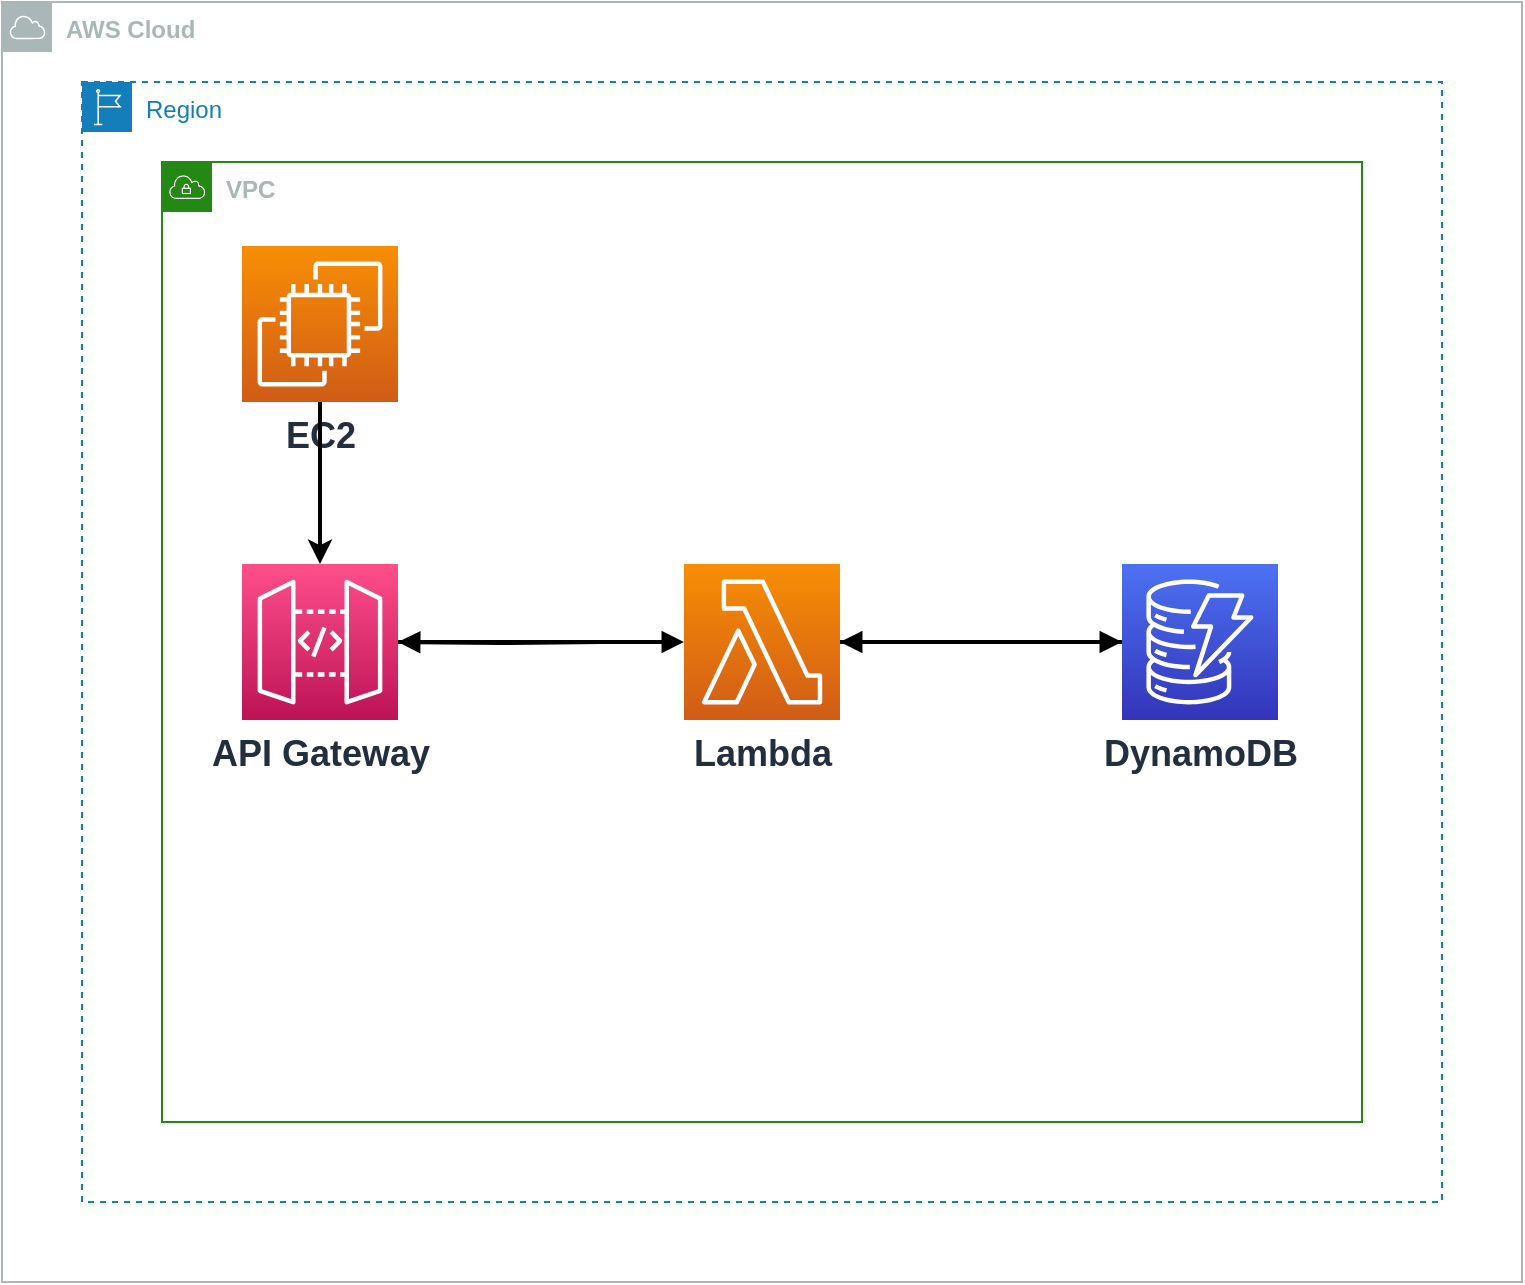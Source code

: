 <mxfile>
    <diagram id="2sM-zzemL_MheGNAauBM" name="ページ1">
        <mxGraphModel dx="1040" dy="1074" grid="1" gridSize="10" guides="1" tooltips="1" connect="1" arrows="1" fold="1" page="1" pageScale="1" pageWidth="827" pageHeight="1169" math="0" shadow="0">
            <root>
                <mxCell id="0"/>
                <mxCell id="1" parent="0"/>
                <mxCell id="2" value="AWS Cloud" style="sketch=0;outlineConnect=0;gradientColor=none;html=1;whiteSpace=wrap;fontSize=12;fontStyle=1;shape=mxgraph.aws4.group;grIcon=mxgraph.aws4.group_aws_cloud;strokeColor=#AAB7B8;fillColor=none;verticalAlign=top;align=left;spacingLeft=30;fontColor=#AAB7B8;dashed=0;" parent="1" vertex="1">
                    <mxGeometry x="40" y="40" width="760" height="640" as="geometry"/>
                </mxCell>
                <mxCell id="4" value="VPC" style="points=[[0,0],[0.25,0],[0.5,0],[0.75,0],[1,0],[1,0.25],[1,0.5],[1,0.75],[1,1],[0.75,1],[0.5,1],[0.25,1],[0,1],[0,0.75],[0,0.5],[0,0.25]];outlineConnect=0;gradientColor=none;html=1;whiteSpace=wrap;fontSize=12;fontStyle=0;container=1;pointerEvents=0;collapsible=0;recursiveResize=0;shape=mxgraph.aws4.group;grIcon=mxgraph.aws4.group_vpc;strokeColor=#248814;fillColor=none;verticalAlign=top;align=left;spacingLeft=30;fontColor=#AAB7B8;dashed=0;" parent="1" vertex="1">
                    <mxGeometry x="120" y="120" width="600" height="480" as="geometry"/>
                </mxCell>
                <mxCell id="17" value="Region" style="points=[[0,0],[0.25,0],[0.5,0],[0.75,0],[1,0],[1,0.25],[1,0.5],[1,0.75],[1,1],[0.75,1],[0.5,1],[0.25,1],[0,1],[0,0.75],[0,0.5],[0,0.25]];outlineConnect=0;gradientColor=none;html=1;whiteSpace=wrap;fontSize=12;fontStyle=0;container=1;pointerEvents=0;collapsible=0;recursiveResize=0;shape=mxgraph.aws4.group;grIcon=mxgraph.aws4.group_region;strokeColor=#147EBA;fillColor=none;verticalAlign=top;align=left;spacingLeft=30;fontColor=#147EBA;dashed=1;" parent="1" vertex="1">
                    <mxGeometry x="80" y="80" width="680" height="560" as="geometry"/>
                </mxCell>
                <mxCell id="18" value="VPC" style="points=[[0,0],[0.25,0],[0.5,0],[0.75,0],[1,0],[1,0.25],[1,0.5],[1,0.75],[1,1],[0.75,1],[0.5,1],[0.25,1],[0,1],[0,0.75],[0,0.5],[0,0.25]];outlineConnect=0;gradientColor=none;html=1;whiteSpace=wrap;fontSize=12;fontStyle=1;container=1;pointerEvents=0;collapsible=0;recursiveResize=0;shape=mxgraph.aws4.group;grIcon=mxgraph.aws4.group_vpc;strokeColor=#248814;fillColor=none;verticalAlign=top;align=left;spacingLeft=30;fontColor=#AAB7B8;dashed=0;" parent="17" vertex="1">
                    <mxGeometry x="40" y="40" width="600" height="480" as="geometry"/>
                </mxCell>
                <mxCell id="35" value="EC2" style="sketch=0;points=[[0,0,0],[0.25,0,0],[0.5,0,0],[0.75,0,0],[1,0,0],[0,1,0],[0.25,1,0],[0.5,1,0],[0.75,1,0],[1,1,0],[0,0.25,0],[0,0.5,0],[0,0.75,0],[1,0.25,0],[1,0.5,0],[1,0.75,0]];outlineConnect=0;fontColor=#232F3E;gradientColor=#F78E04;gradientDirection=north;fillColor=#D05C17;strokeColor=#ffffff;dashed=0;verticalLabelPosition=bottom;verticalAlign=top;align=center;html=1;fontSize=18;fontStyle=1;aspect=fixed;shape=mxgraph.aws4.resourceIcon;resIcon=mxgraph.aws4.ec2;" parent="18" vertex="1">
                    <mxGeometry x="40" y="42" width="78" height="78" as="geometry"/>
                </mxCell>
                <mxCell id="36" value="&lt;b&gt;&lt;font style=&quot;font-size: 18px;&quot;&gt;API Gateway&lt;/font&gt;&lt;/b&gt;" style="sketch=0;points=[[0,0,0],[0.25,0,0],[0.5,0,0],[0.75,0,0],[1,0,0],[0,1,0],[0.25,1,0],[0.5,1,0],[0.75,1,0],[1,1,0],[0,0.25,0],[0,0.5,0],[0,0.75,0],[1,0.25,0],[1,0.5,0],[1,0.75,0]];outlineConnect=0;fontColor=#232F3E;gradientColor=#FF4F8B;gradientDirection=north;fillColor=#BC1356;strokeColor=#ffffff;dashed=0;verticalLabelPosition=bottom;verticalAlign=top;align=center;html=1;fontSize=12;fontStyle=0;aspect=fixed;shape=mxgraph.aws4.resourceIcon;resIcon=mxgraph.aws4.api_gateway;" parent="18" vertex="1">
                    <mxGeometry x="40" y="201" width="78" height="78" as="geometry"/>
                </mxCell>
                <mxCell id="37" value="&lt;b&gt;&lt;font style=&quot;font-size: 18px;&quot;&gt;DynamoDB&lt;/font&gt;&lt;/b&gt;" style="sketch=0;points=[[0,0,0],[0.25,0,0],[0.5,0,0],[0.75,0,0],[1,0,0],[0,1,0],[0.25,1,0],[0.5,1,0],[0.75,1,0],[1,1,0],[0,0.25,0],[0,0.5,0],[0,0.75,0],[1,0.25,0],[1,0.5,0],[1,0.75,0]];outlineConnect=0;fontColor=#232F3E;gradientColor=#4D72F3;gradientDirection=north;fillColor=#3334B9;strokeColor=#ffffff;dashed=0;verticalLabelPosition=bottom;verticalAlign=top;align=center;html=1;fontSize=12;fontStyle=0;aspect=fixed;shape=mxgraph.aws4.resourceIcon;resIcon=mxgraph.aws4.dynamodb;" parent="18" vertex="1">
                    <mxGeometry x="480" y="201" width="78" height="78" as="geometry"/>
                </mxCell>
                <mxCell id="38" value="&lt;font style=&quot;font-size: 18px;&quot;&gt;Lambda&lt;/font&gt;" style="sketch=0;points=[[0,0,0],[0.25,0,0],[0.5,0,0],[0.75,0,0],[1,0,0],[0,1,0],[0.25,1,0],[0.5,1,0],[0.75,1,0],[1,1,0],[0,0.25,0],[0,0.5,0],[0,0.75,0],[1,0.25,0],[1,0.5,0],[1,0.75,0]];outlineConnect=0;fontColor=#232F3E;gradientColor=#F78E04;gradientDirection=north;fillColor=#D05C17;strokeColor=#ffffff;dashed=0;verticalLabelPosition=bottom;verticalAlign=top;align=center;html=1;fontSize=12;fontStyle=1;aspect=fixed;shape=mxgraph.aws4.resourceIcon;resIcon=mxgraph.aws4.lambda;" parent="18" vertex="1">
                    <mxGeometry x="261" y="201" width="78" height="78" as="geometry"/>
                </mxCell>
                <mxCell id="31" style="edgeStyle=none;html=1;entryX=0.5;entryY=0;entryDx=0;entryDy=0;entryPerimeter=0;fontFamily=Helvetica;fontSize=18;fontColor=#232F3E;fontStyle=1;strokeWidth=2;" parent="18" source="35" target="36" edge="1">
                    <mxGeometry relative="1" as="geometry">
                        <mxPoint x="540" y="118" as="sourcePoint"/>
                        <mxPoint x="299" y="199" as="targetPoint"/>
                    </mxGeometry>
                </mxCell>
                <mxCell id="39" value="" style="edgeStyle=orthogonalEdgeStyle;html=1;endArrow=block;elbow=vertical;startArrow=none;endFill=1;strokeColor=default;rounded=0;labelBackgroundColor=#FFFFFF;fontStyle=0;exitX=1;exitY=0.5;exitDx=0;exitDy=0;exitPerimeter=0;strokeWidth=2;entryX=0;entryY=0.5;entryDx=0;entryDy=0;entryPerimeter=0;" parent="18" source="36" target="38" edge="1">
                    <mxGeometry width="100" relative="1" as="geometry">
                        <mxPoint x="128" y="250" as="sourcePoint"/>
                        <mxPoint x="230" y="250" as="targetPoint"/>
                    </mxGeometry>
                </mxCell>
                <mxCell id="40" value="" style="edgeStyle=orthogonalEdgeStyle;html=1;endArrow=block;elbow=vertical;startArrow=none;endFill=1;strokeColor=default;rounded=0;labelBackgroundColor=#FFFFFF;fontStyle=0;exitX=0;exitY=0.5;exitDx=0;exitDy=0;exitPerimeter=0;strokeWidth=2;entryX=1;entryY=0.5;entryDx=0;entryDy=0;entryPerimeter=0;" parent="18" source="37" target="38" edge="1">
                    <mxGeometry width="100" relative="1" as="geometry">
                        <mxPoint x="230" y="250" as="sourcePoint"/>
                        <mxPoint x="128" y="250" as="targetPoint"/>
                    </mxGeometry>
                </mxCell>
                <mxCell id="41" value="" style="edgeStyle=orthogonalEdgeStyle;html=1;endArrow=block;elbow=vertical;startArrow=none;endFill=1;strokeColor=default;rounded=0;labelBackgroundColor=#FFFFFF;fontStyle=0;exitX=1;exitY=0.5;exitDx=0;exitDy=0;exitPerimeter=0;strokeWidth=2;entryX=0;entryY=0.5;entryDx=0;entryDy=0;entryPerimeter=0;" parent="18" source="38" target="37" edge="1">
                    <mxGeometry width="100" relative="1" as="geometry">
                        <mxPoint x="309" y="250" as="sourcePoint"/>
                        <mxPoint x="410" y="250" as="targetPoint"/>
                    </mxGeometry>
                </mxCell>
                <mxCell id="33" value="" style="edgeStyle=orthogonalEdgeStyle;html=1;endArrow=block;elbow=vertical;startArrow=none;endFill=1;strokeColor=default;rounded=0;labelBackgroundColor=#FFFFFF;fontStyle=0;exitX=1;exitY=0.5;exitDx=0;exitDy=0;exitPerimeter=0;strokeWidth=2;entryX=1;entryY=0.5;entryDx=0;entryDy=0;entryPerimeter=0;" parent="17" target="36" edge="1">
                    <mxGeometry width="100" relative="1" as="geometry">
                        <mxPoint x="260" y="280" as="sourcePoint"/>
                        <mxPoint x="238" y="119" as="targetPoint"/>
                    </mxGeometry>
                </mxCell>
            </root>
        </mxGraphModel>
    </diagram>
</mxfile>